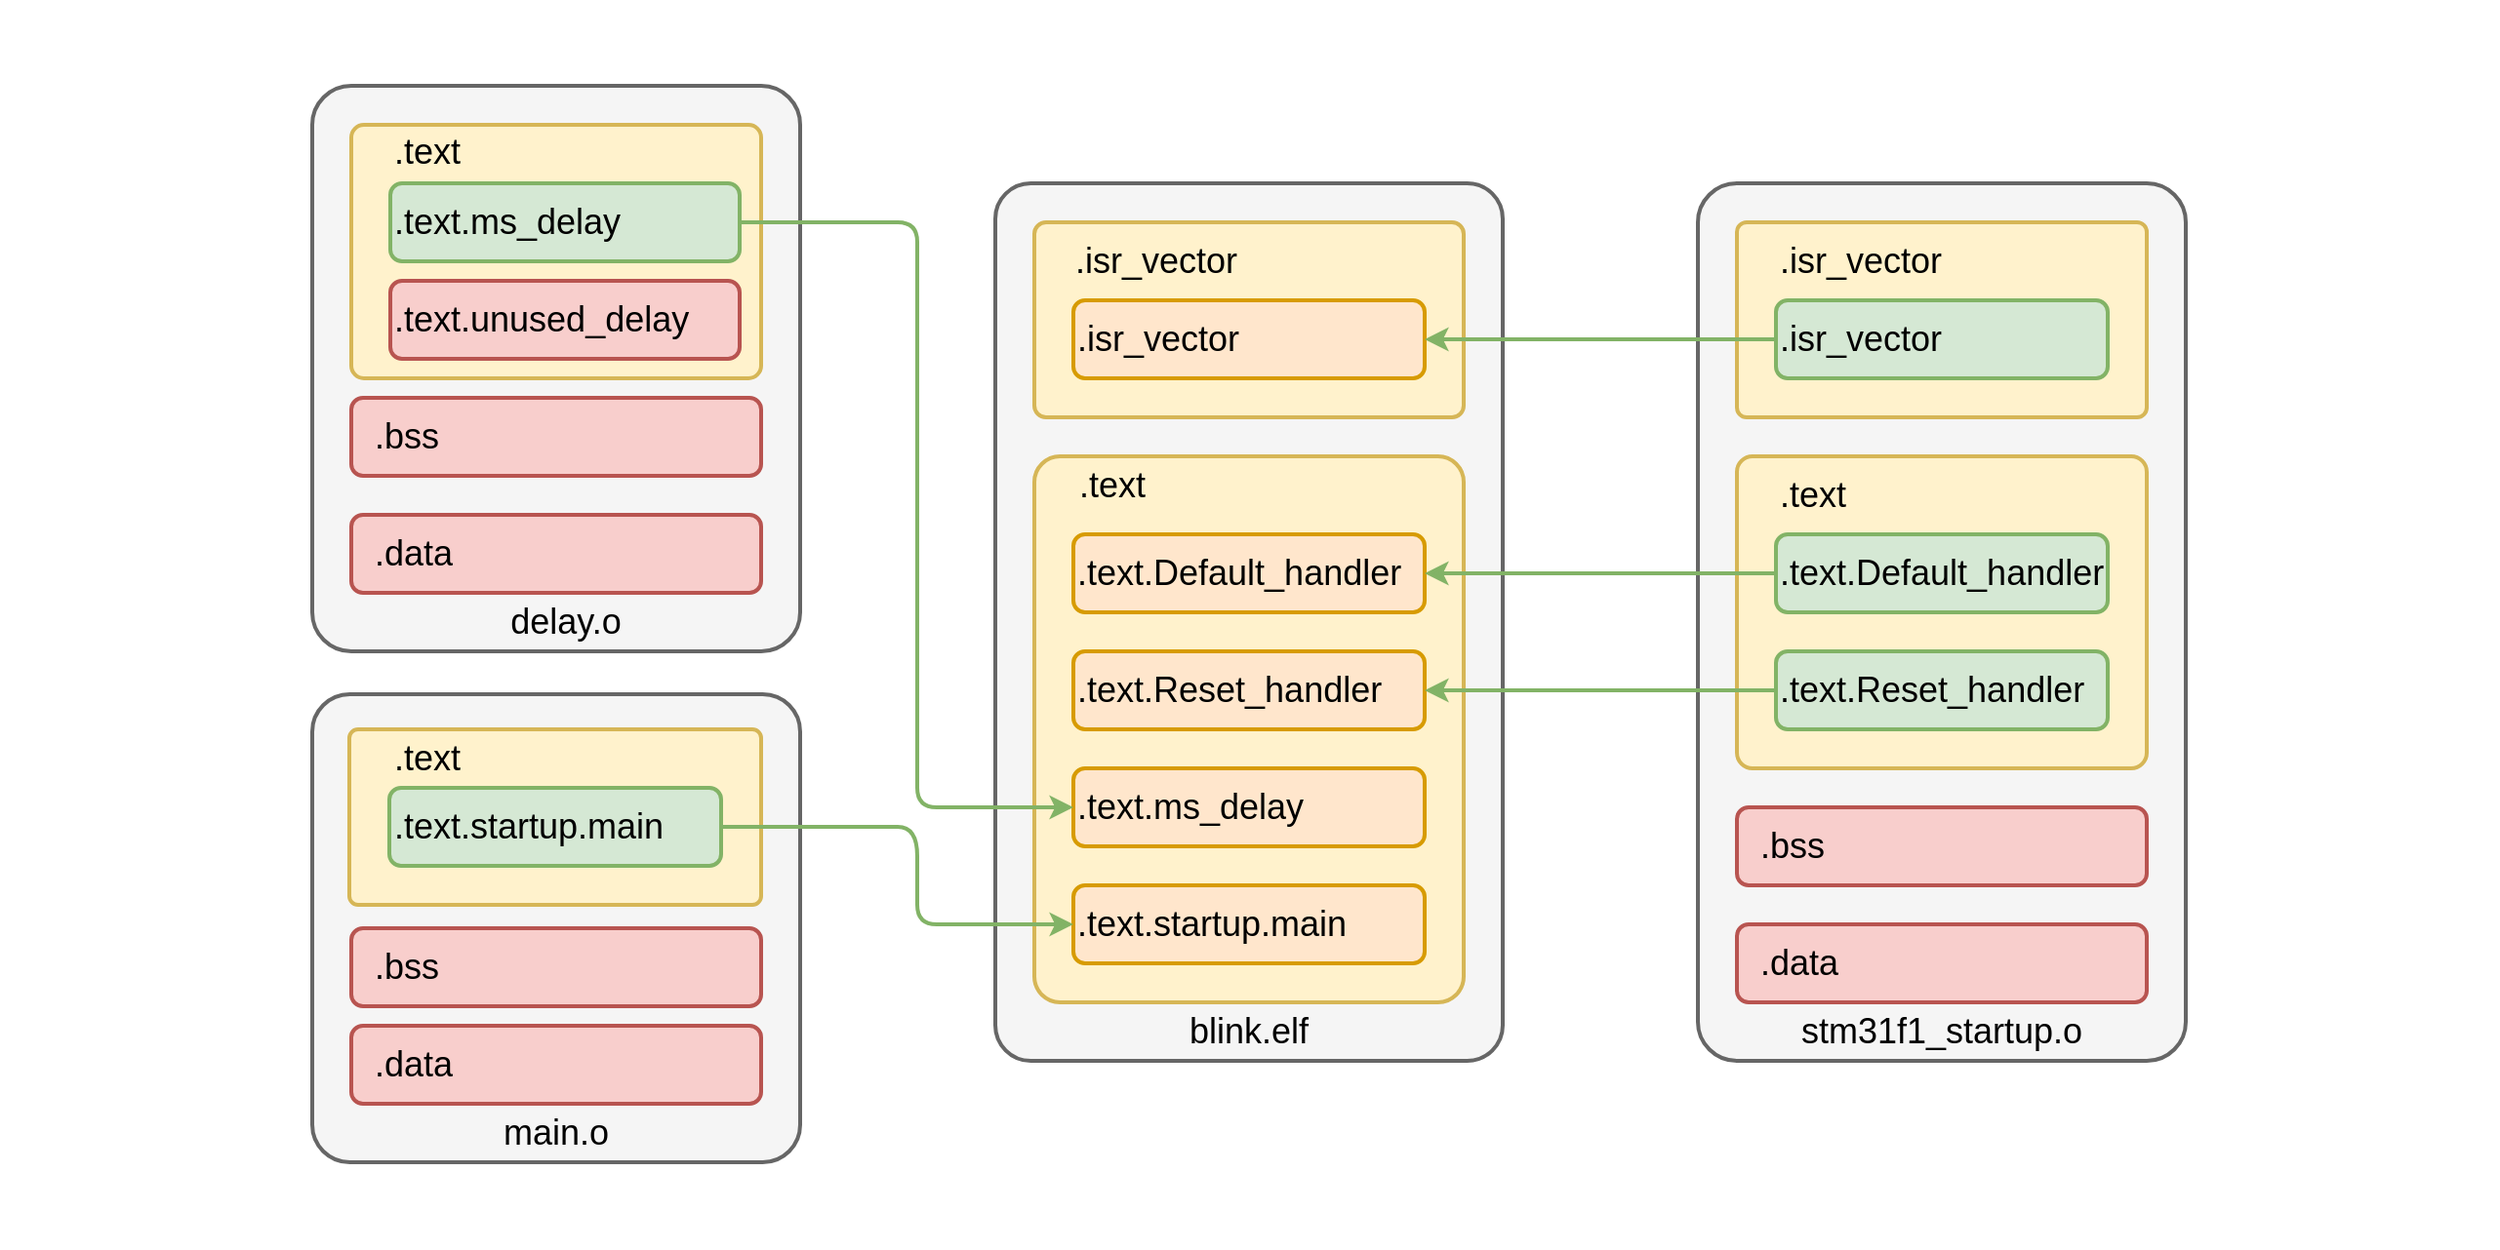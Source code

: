<mxfile version="20.3.0" type="device"><diagram id="xftyDqICiUySMogUSnjw" name="Page-1"><mxGraphModel dx="2529" dy="142" grid="1" gridSize="10" guides="1" tooltips="1" connect="1" arrows="1" fold="1" page="1" pageScale="1" pageWidth="827" pageHeight="1169" math="0" shadow="0"><root><mxCell id="0"/><mxCell id="1" parent="0"/><mxCell id="HMhbcsIURqpagq3_1w-1-106" value="" style="rounded=1;whiteSpace=wrap;html=1;strokeWidth=2;fontSize=18;fontColor=#000000;arcSize=3;strokeColor=none;" vertex="1" parent="1"><mxGeometry x="-30" y="1580" width="1280" height="640" as="geometry"/></mxCell><mxCell id="HMhbcsIURqpagq3_1w-1-108" value="" style="group" vertex="1" connectable="0" parent="1"><mxGeometry x="130" y="1624" width="960" height="552" as="geometry"/></mxCell><mxCell id="HMhbcsIURqpagq3_1w-1-93" value="" style="group;strokeWidth=2;" vertex="1" connectable="0" parent="HMhbcsIURqpagq3_1w-1-108"><mxGeometry y="312" width="250" height="240" as="geometry"/></mxCell><mxCell id="HMhbcsIURqpagq3_1w-1-78" value="" style="rounded=1;whiteSpace=wrap;html=1;arcSize=8;fontSize=18;fillColor=#f5f5f5;fontColor=#333333;strokeColor=#666666;strokeWidth=2;" vertex="1" parent="HMhbcsIURqpagq3_1w-1-93"><mxGeometry width="250" height="240" as="geometry"/></mxCell><mxCell id="HMhbcsIURqpagq3_1w-1-79" value="main.o" style="text;html=1;strokeColor=none;fillColor=none;align=center;verticalAlign=middle;whiteSpace=wrap;rounded=0;fontSize=18;strokeWidth=2;" vertex="1" parent="HMhbcsIURqpagq3_1w-1-93"><mxGeometry x="89.5" y="210" width="70" height="30" as="geometry"/></mxCell><mxCell id="HMhbcsIURqpagq3_1w-1-80" value="&amp;nbsp; .data" style="rounded=1;whiteSpace=wrap;html=1;align=left;fontSize=18;fillColor=#f8cecc;strokeColor=#b85450;strokeWidth=2;" vertex="1" parent="HMhbcsIURqpagq3_1w-1-93"><mxGeometry x="20" y="170" width="210" height="40" as="geometry"/></mxCell><mxCell id="HMhbcsIURqpagq3_1w-1-81" value="&amp;nbsp; .bss" style="rounded=1;whiteSpace=wrap;html=1;align=left;fontSize=18;fillColor=#f8cecc;strokeColor=#b85450;strokeWidth=2;" vertex="1" parent="HMhbcsIURqpagq3_1w-1-93"><mxGeometry x="20" y="120" width="210" height="40" as="geometry"/></mxCell><mxCell id="HMhbcsIURqpagq3_1w-1-84" value="" style="rounded=1;whiteSpace=wrap;html=1;arcSize=5;container=0;fontSize=18;fillColor=#fff2cc;strokeColor=#d6b656;strokeWidth=2;" vertex="1" parent="HMhbcsIURqpagq3_1w-1-93"><mxGeometry x="19" y="18" width="211" height="90" as="geometry"/></mxCell><mxCell id="HMhbcsIURqpagq3_1w-1-85" value=".text.startup.main" style="rounded=1;whiteSpace=wrap;html=1;align=left;fontSize=18;fillColor=#d5e8d4;strokeColor=#82b366;strokeWidth=2;" vertex="1" parent="HMhbcsIURqpagq3_1w-1-93"><mxGeometry x="39.5" y="48" width="170" height="40" as="geometry"/></mxCell><mxCell id="HMhbcsIURqpagq3_1w-1-87" value=".text" style="text;html=1;strokeColor=none;fillColor=none;align=left;verticalAlign=middle;whiteSpace=wrap;rounded=0;fontSize=18;strokeWidth=2;" vertex="1" parent="HMhbcsIURqpagq3_1w-1-93"><mxGeometry x="40" y="23" width="50" height="20" as="geometry"/></mxCell><mxCell id="HMhbcsIURqpagq3_1w-1-96" value="" style="group;strokeWidth=2;" vertex="1" connectable="0" parent="HMhbcsIURqpagq3_1w-1-108"><mxGeometry width="250" height="290" as="geometry"/></mxCell><mxCell id="HMhbcsIURqpagq3_1w-1-3" value="" style="rounded=1;whiteSpace=wrap;html=1;arcSize=8;fontSize=18;fillColor=#f5f5f5;fontColor=#333333;strokeColor=#666666;strokeWidth=2;" vertex="1" parent="HMhbcsIURqpagq3_1w-1-96"><mxGeometry width="250" height="290" as="geometry"/></mxCell><mxCell id="HMhbcsIURqpagq3_1w-1-13" value="delay.o" style="text;html=1;strokeColor=none;fillColor=none;align=center;verticalAlign=middle;whiteSpace=wrap;rounded=0;fontSize=18;strokeWidth=2;" vertex="1" parent="HMhbcsIURqpagq3_1w-1-96"><mxGeometry x="94.5" y="260" width="70" height="30" as="geometry"/></mxCell><mxCell id="HMhbcsIURqpagq3_1w-1-8" value="&amp;nbsp; .data" style="rounded=1;whiteSpace=wrap;html=1;align=left;fontSize=18;fillColor=#f8cecc;strokeColor=#b85450;strokeWidth=2;" vertex="1" parent="HMhbcsIURqpagq3_1w-1-96"><mxGeometry x="20" y="220" width="210" height="40" as="geometry"/></mxCell><mxCell id="HMhbcsIURqpagq3_1w-1-9" value="&amp;nbsp; .bss" style="rounded=1;whiteSpace=wrap;html=1;align=left;fontSize=18;fillColor=#f8cecc;strokeColor=#b85450;strokeWidth=2;" vertex="1" parent="HMhbcsIURqpagq3_1w-1-96"><mxGeometry x="20" y="160" width="210" height="40" as="geometry"/></mxCell><mxCell id="HMhbcsIURqpagq3_1w-1-2" value="" style="rounded=1;whiteSpace=wrap;html=1;arcSize=5;container=0;fontSize=18;fillColor=#fff2cc;strokeColor=#d6b656;strokeWidth=2;" vertex="1" parent="HMhbcsIURqpagq3_1w-1-96"><mxGeometry x="20" y="20" width="210" height="130" as="geometry"/></mxCell><mxCell id="HMhbcsIURqpagq3_1w-1-6" value=".text.ms_delay" style="rounded=1;whiteSpace=wrap;html=1;align=left;fontSize=18;fillColor=#d5e8d4;strokeColor=#82b366;strokeWidth=2;" vertex="1" parent="HMhbcsIURqpagq3_1w-1-96"><mxGeometry x="40" y="50" width="179" height="40" as="geometry"/></mxCell><mxCell id="HMhbcsIURqpagq3_1w-1-7" value=".text.unused_delay" style="rounded=1;whiteSpace=wrap;html=1;align=left;fontSize=18;fillColor=#f8cecc;strokeColor=#b85450;strokeWidth=2;" vertex="1" parent="HMhbcsIURqpagq3_1w-1-96"><mxGeometry x="40" y="100" width="179" height="40" as="geometry"/></mxCell><mxCell id="HMhbcsIURqpagq3_1w-1-5" value=".text" style="text;html=1;strokeColor=none;fillColor=none;align=left;verticalAlign=middle;whiteSpace=wrap;rounded=0;fontSize=18;strokeWidth=2;" vertex="1" parent="HMhbcsIURqpagq3_1w-1-96"><mxGeometry x="40" y="24" width="50" height="20" as="geometry"/></mxCell><mxCell id="HMhbcsIURqpagq3_1w-1-53" value="" style="rounded=1;whiteSpace=wrap;html=1;arcSize=8;fontSize=18;fillColor=#f5f5f5;fontColor=#333333;strokeColor=#666666;strokeWidth=2;" vertex="1" parent="HMhbcsIURqpagq3_1w-1-108"><mxGeometry x="710" y="50" width="250" height="450" as="geometry"/></mxCell><mxCell id="HMhbcsIURqpagq3_1w-1-54" value="stm31f1_startup.o" style="text;html=1;strokeColor=none;fillColor=none;align=center;verticalAlign=middle;whiteSpace=wrap;rounded=0;fontSize=18;strokeWidth=2;" vertex="1" parent="HMhbcsIURqpagq3_1w-1-108"><mxGeometry x="800" y="470" width="70" height="30" as="geometry"/></mxCell><mxCell id="HMhbcsIURqpagq3_1w-1-55" value="&amp;nbsp; .data" style="rounded=1;whiteSpace=wrap;html=1;align=left;fontSize=18;fillColor=#f8cecc;strokeColor=#b85450;strokeWidth=2;" vertex="1" parent="HMhbcsIURqpagq3_1w-1-108"><mxGeometry x="730" y="430" width="210" height="40" as="geometry"/></mxCell><mxCell id="HMhbcsIURqpagq3_1w-1-56" value="&amp;nbsp; .bss" style="rounded=1;whiteSpace=wrap;html=1;align=left;fontSize=18;fillColor=#f8cecc;strokeColor=#b85450;strokeWidth=2;" vertex="1" parent="HMhbcsIURqpagq3_1w-1-108"><mxGeometry x="730" y="370" width="210" height="40" as="geometry"/></mxCell><mxCell id="HMhbcsIURqpagq3_1w-1-68" value="" style="group;strokeWidth=2;" vertex="1" connectable="0" parent="HMhbcsIURqpagq3_1w-1-108"><mxGeometry x="730" y="190" width="210" height="160" as="geometry"/></mxCell><mxCell id="HMhbcsIURqpagq3_1w-1-59" value="" style="rounded=1;whiteSpace=wrap;html=1;arcSize=5;container=0;fontSize=18;fillColor=#fff2cc;strokeColor=#d6b656;strokeWidth=2;" vertex="1" parent="HMhbcsIURqpagq3_1w-1-68"><mxGeometry width="210" height="160" as="geometry"/></mxCell><mxCell id="HMhbcsIURqpagq3_1w-1-60" value=".text.Default_handler" style="rounded=1;whiteSpace=wrap;html=1;align=left;fontSize=18;fillColor=#d5e8d4;strokeColor=#82b366;strokeWidth=2;" vertex="1" parent="HMhbcsIURqpagq3_1w-1-68"><mxGeometry x="20" y="40" width="170" height="40" as="geometry"/></mxCell><mxCell id="HMhbcsIURqpagq3_1w-1-61" value=".text.Reset_handler" style="rounded=1;whiteSpace=wrap;html=1;align=left;fontSize=18;fillColor=#d5e8d4;strokeColor=#82b366;strokeWidth=2;" vertex="1" parent="HMhbcsIURqpagq3_1w-1-68"><mxGeometry x="20" y="100" width="170" height="40" as="geometry"/></mxCell><mxCell id="HMhbcsIURqpagq3_1w-1-62" value=".text" style="text;html=1;strokeColor=none;fillColor=none;align=left;verticalAlign=middle;whiteSpace=wrap;rounded=0;fontSize=18;strokeWidth=2;" vertex="1" parent="HMhbcsIURqpagq3_1w-1-68"><mxGeometry x="20" y="10" width="50" height="20" as="geometry"/></mxCell><mxCell id="HMhbcsIURqpagq3_1w-1-103" value="" style="group;strokeWidth=2;" vertex="1" connectable="0" parent="HMhbcsIURqpagq3_1w-1-108"><mxGeometry x="730" y="70" width="210" height="100" as="geometry"/></mxCell><mxCell id="HMhbcsIURqpagq3_1w-1-70" value="" style="rounded=1;whiteSpace=wrap;html=1;arcSize=5;container=0;fontSize=18;fillColor=#fff2cc;strokeColor=#d6b656;strokeWidth=2;" vertex="1" parent="HMhbcsIURqpagq3_1w-1-103"><mxGeometry width="210" height="100" as="geometry"/></mxCell><mxCell id="HMhbcsIURqpagq3_1w-1-71" value=".isr_vector" style="rounded=1;whiteSpace=wrap;html=1;align=left;fontSize=18;fillColor=#d5e8d4;strokeColor=#82b366;strokeWidth=2;" vertex="1" parent="HMhbcsIURqpagq3_1w-1-103"><mxGeometry x="20" y="40" width="170" height="40" as="geometry"/></mxCell><mxCell id="HMhbcsIURqpagq3_1w-1-73" value=".isr_vector" style="text;html=1;strokeColor=none;fillColor=none;align=left;verticalAlign=middle;whiteSpace=wrap;rounded=0;fontSize=18;strokeWidth=2;" vertex="1" parent="HMhbcsIURqpagq3_1w-1-103"><mxGeometry x="20" y="10" width="50" height="20" as="geometry"/></mxCell><mxCell id="HMhbcsIURqpagq3_1w-1-105" value="" style="group" vertex="1" connectable="0" parent="HMhbcsIURqpagq3_1w-1-108"><mxGeometry x="350" y="50" width="260" height="450" as="geometry"/></mxCell><mxCell id="HMhbcsIURqpagq3_1w-1-4" value="" style="rounded=1;whiteSpace=wrap;html=1;fontSize=18;arcSize=7;fillColor=#f5f5f5;fontColor=#333333;strokeColor=#666666;strokeWidth=2;" vertex="1" parent="HMhbcsIURqpagq3_1w-1-105"><mxGeometry width="260" height="450" as="geometry"/></mxCell><mxCell id="HMhbcsIURqpagq3_1w-1-17" value="" style="rounded=1;whiteSpace=wrap;html=1;arcSize=6;container=0;fillColor=#fff2cc;strokeColor=#d6b656;fontSize=18;strokeWidth=2;" vertex="1" parent="HMhbcsIURqpagq3_1w-1-105"><mxGeometry x="20" y="140" width="220" height="280" as="geometry"/></mxCell><mxCell id="HMhbcsIURqpagq3_1w-1-18" value=".text.Reset_handler" style="rounded=1;whiteSpace=wrap;html=1;align=left;fontSize=18;fillColor=#ffe6cc;strokeColor=#d79b00;strokeWidth=2;" vertex="1" parent="HMhbcsIURqpagq3_1w-1-105"><mxGeometry x="40" y="240" width="180" height="40" as="geometry"/></mxCell><mxCell id="HMhbcsIURqpagq3_1w-1-19" value=".text.Default_handler" style="rounded=1;whiteSpace=wrap;html=1;align=left;fontSize=18;fillColor=#ffe6cc;strokeColor=#d79b00;strokeWidth=2;" vertex="1" parent="HMhbcsIURqpagq3_1w-1-105"><mxGeometry x="40" y="180" width="180" height="40" as="geometry"/></mxCell><mxCell id="HMhbcsIURqpagq3_1w-1-31" value=".text.startup.main" style="rounded=1;whiteSpace=wrap;html=1;align=left;fontSize=18;fillColor=#ffe6cc;strokeColor=#d79b00;strokeWidth=2;" vertex="1" parent="HMhbcsIURqpagq3_1w-1-105"><mxGeometry x="40" y="360" width="180" height="40" as="geometry"/></mxCell><mxCell id="HMhbcsIURqpagq3_1w-1-32" value=".text.ms_delay" style="rounded=1;whiteSpace=wrap;html=1;align=left;fontSize=18;fillColor=#ffe6cc;strokeColor=#d79b00;strokeWidth=2;" vertex="1" parent="HMhbcsIURqpagq3_1w-1-105"><mxGeometry x="40" y="300" width="180" height="40" as="geometry"/></mxCell><mxCell id="HMhbcsIURqpagq3_1w-1-36" value=".text" style="text;html=1;strokeColor=none;fillColor=none;align=center;verticalAlign=middle;whiteSpace=wrap;rounded=0;fontSize=18;strokeWidth=2;" vertex="1" parent="HMhbcsIURqpagq3_1w-1-105"><mxGeometry x="30" y="140" width="60" height="30" as="geometry"/></mxCell><mxCell id="HMhbcsIURqpagq3_1w-1-39" value="" style="rounded=1;whiteSpace=wrap;html=1;arcSize=6;container=0;fillColor=#fff2cc;strokeColor=#d6b656;fontSize=18;strokeWidth=2;" vertex="1" parent="HMhbcsIURqpagq3_1w-1-105"><mxGeometry x="20" y="20" width="220" height="100" as="geometry"/></mxCell><mxCell id="HMhbcsIURqpagq3_1w-1-41" value=".isr_vector" style="rounded=1;whiteSpace=wrap;html=1;align=left;fontSize=18;fillColor=#ffe6cc;strokeColor=#d79b00;strokeWidth=2;" vertex="1" parent="HMhbcsIURqpagq3_1w-1-105"><mxGeometry x="40" y="60" width="180" height="40" as="geometry"/></mxCell><mxCell id="HMhbcsIURqpagq3_1w-1-44" value="&amp;nbsp;.isr_vector" style="text;html=1;strokeColor=none;fillColor=none;align=center;verticalAlign=middle;whiteSpace=wrap;rounded=0;fontSize=18;strokeWidth=2;" vertex="1" parent="HMhbcsIURqpagq3_1w-1-105"><mxGeometry x="50" y="25" width="60" height="30" as="geometry"/></mxCell><mxCell id="HMhbcsIURqpagq3_1w-1-45" value="&lt;font color=&quot;#000000&quot;&gt;blink.elf&lt;/font&gt;" style="text;html=1;strokeColor=none;fillColor=none;align=center;verticalAlign=middle;whiteSpace=wrap;rounded=0;fontSize=18;fontColor=#FFFFFF;strokeWidth=2;" vertex="1" parent="HMhbcsIURqpagq3_1w-1-105"><mxGeometry x="100" y="420" width="60" height="30" as="geometry"/></mxCell><mxCell id="HMhbcsIURqpagq3_1w-1-97" value="" style="curved=1;endArrow=classic;html=1;rounded=0;fontSize=18;fontColor=#000000;entryX=0;entryY=0.5;entryDx=0;entryDy=0;exitX=1;exitY=0.5;exitDx=0;exitDy=0;strokeWidth=2;fillColor=#d5e8d4;strokeColor=#82b366;" edge="1" parent="HMhbcsIURqpagq3_1w-1-108" source="HMhbcsIURqpagq3_1w-1-6" target="HMhbcsIURqpagq3_1w-1-32"><mxGeometry width="50" height="50" relative="1" as="geometry"><mxPoint x="280" y="50" as="sourcePoint"/><mxPoint x="330" as="targetPoint"/><Array as="points"><mxPoint x="290" y="70"/><mxPoint x="310" y="70"/><mxPoint x="310" y="90"/><mxPoint x="310" y="350"/><mxPoint x="310" y="370"/><mxPoint x="330" y="370"/></Array></mxGeometry></mxCell><mxCell id="HMhbcsIURqpagq3_1w-1-98" value="" style="curved=1;endArrow=classic;html=1;rounded=0;fontSize=18;fontColor=#000000;entryX=0;entryY=0.5;entryDx=0;entryDy=0;exitX=1;exitY=0.5;exitDx=0;exitDy=0;strokeWidth=2;fillColor=#d5e8d4;strokeColor=#82b366;" edge="1" parent="HMhbcsIURqpagq3_1w-1-108" source="HMhbcsIURqpagq3_1w-1-85" target="HMhbcsIURqpagq3_1w-1-31"><mxGeometry width="50" height="50" relative="1" as="geometry"><mxPoint x="300" y="350" as="sourcePoint"/><mxPoint x="330" y="370" as="targetPoint"/><Array as="points"><mxPoint x="290" y="380"/><mxPoint x="310" y="380"/><mxPoint x="310" y="410"/><mxPoint x="310" y="430"/><mxPoint x="330" y="430"/></Array></mxGeometry></mxCell><mxCell id="HMhbcsIURqpagq3_1w-1-104" value="" style="endArrow=classic;html=1;rounded=1;fontSize=18;fontColor=#000000;exitX=0;exitY=0.5;exitDx=0;exitDy=0;entryX=1;entryY=0.5;entryDx=0;entryDy=0;strokeWidth=2;fillColor=#d5e8d4;strokeColor=#82b366;" edge="1" parent="HMhbcsIURqpagq3_1w-1-108" source="HMhbcsIURqpagq3_1w-1-71" target="HMhbcsIURqpagq3_1w-1-41"><mxGeometry width="50" height="50" relative="1" as="geometry"><mxPoint x="670" y="160" as="sourcePoint"/><mxPoint x="620" y="210" as="targetPoint"/></mxGeometry></mxCell><mxCell id="HMhbcsIURqpagq3_1w-1-100" value="" style="curved=1;endArrow=classic;html=1;rounded=0;fontSize=18;fontColor=#000000;entryX=1;entryY=0.5;entryDx=0;entryDy=0;exitX=0;exitY=0.5;exitDx=0;exitDy=0;strokeWidth=2;fillColor=#d5e8d4;strokeColor=#82b366;" edge="1" parent="HMhbcsIURqpagq3_1w-1-108" source="HMhbcsIURqpagq3_1w-1-60" target="HMhbcsIURqpagq3_1w-1-19"><mxGeometry width="50" height="50" relative="1" as="geometry"><mxPoint x="650" y="180" as="sourcePoint"/><mxPoint x="700" y="130" as="targetPoint"/><Array as="points"/></mxGeometry></mxCell><mxCell id="HMhbcsIURqpagq3_1w-1-99" value="" style="curved=1;endArrow=classic;html=1;rounded=0;fontSize=18;fontColor=#000000;entryX=1;entryY=0.5;entryDx=0;entryDy=0;exitX=0;exitY=0.5;exitDx=0;exitDy=0;strokeWidth=2;fillColor=#d5e8d4;strokeColor=#82b366;" edge="1" parent="HMhbcsIURqpagq3_1w-1-108" source="HMhbcsIURqpagq3_1w-1-61" target="HMhbcsIURqpagq3_1w-1-18"><mxGeometry width="50" height="50" relative="1" as="geometry"><mxPoint x="640" y="220" as="sourcePoint"/><mxPoint x="690" y="170" as="targetPoint"/><Array as="points"/></mxGeometry></mxCell></root></mxGraphModel></diagram></mxfile>